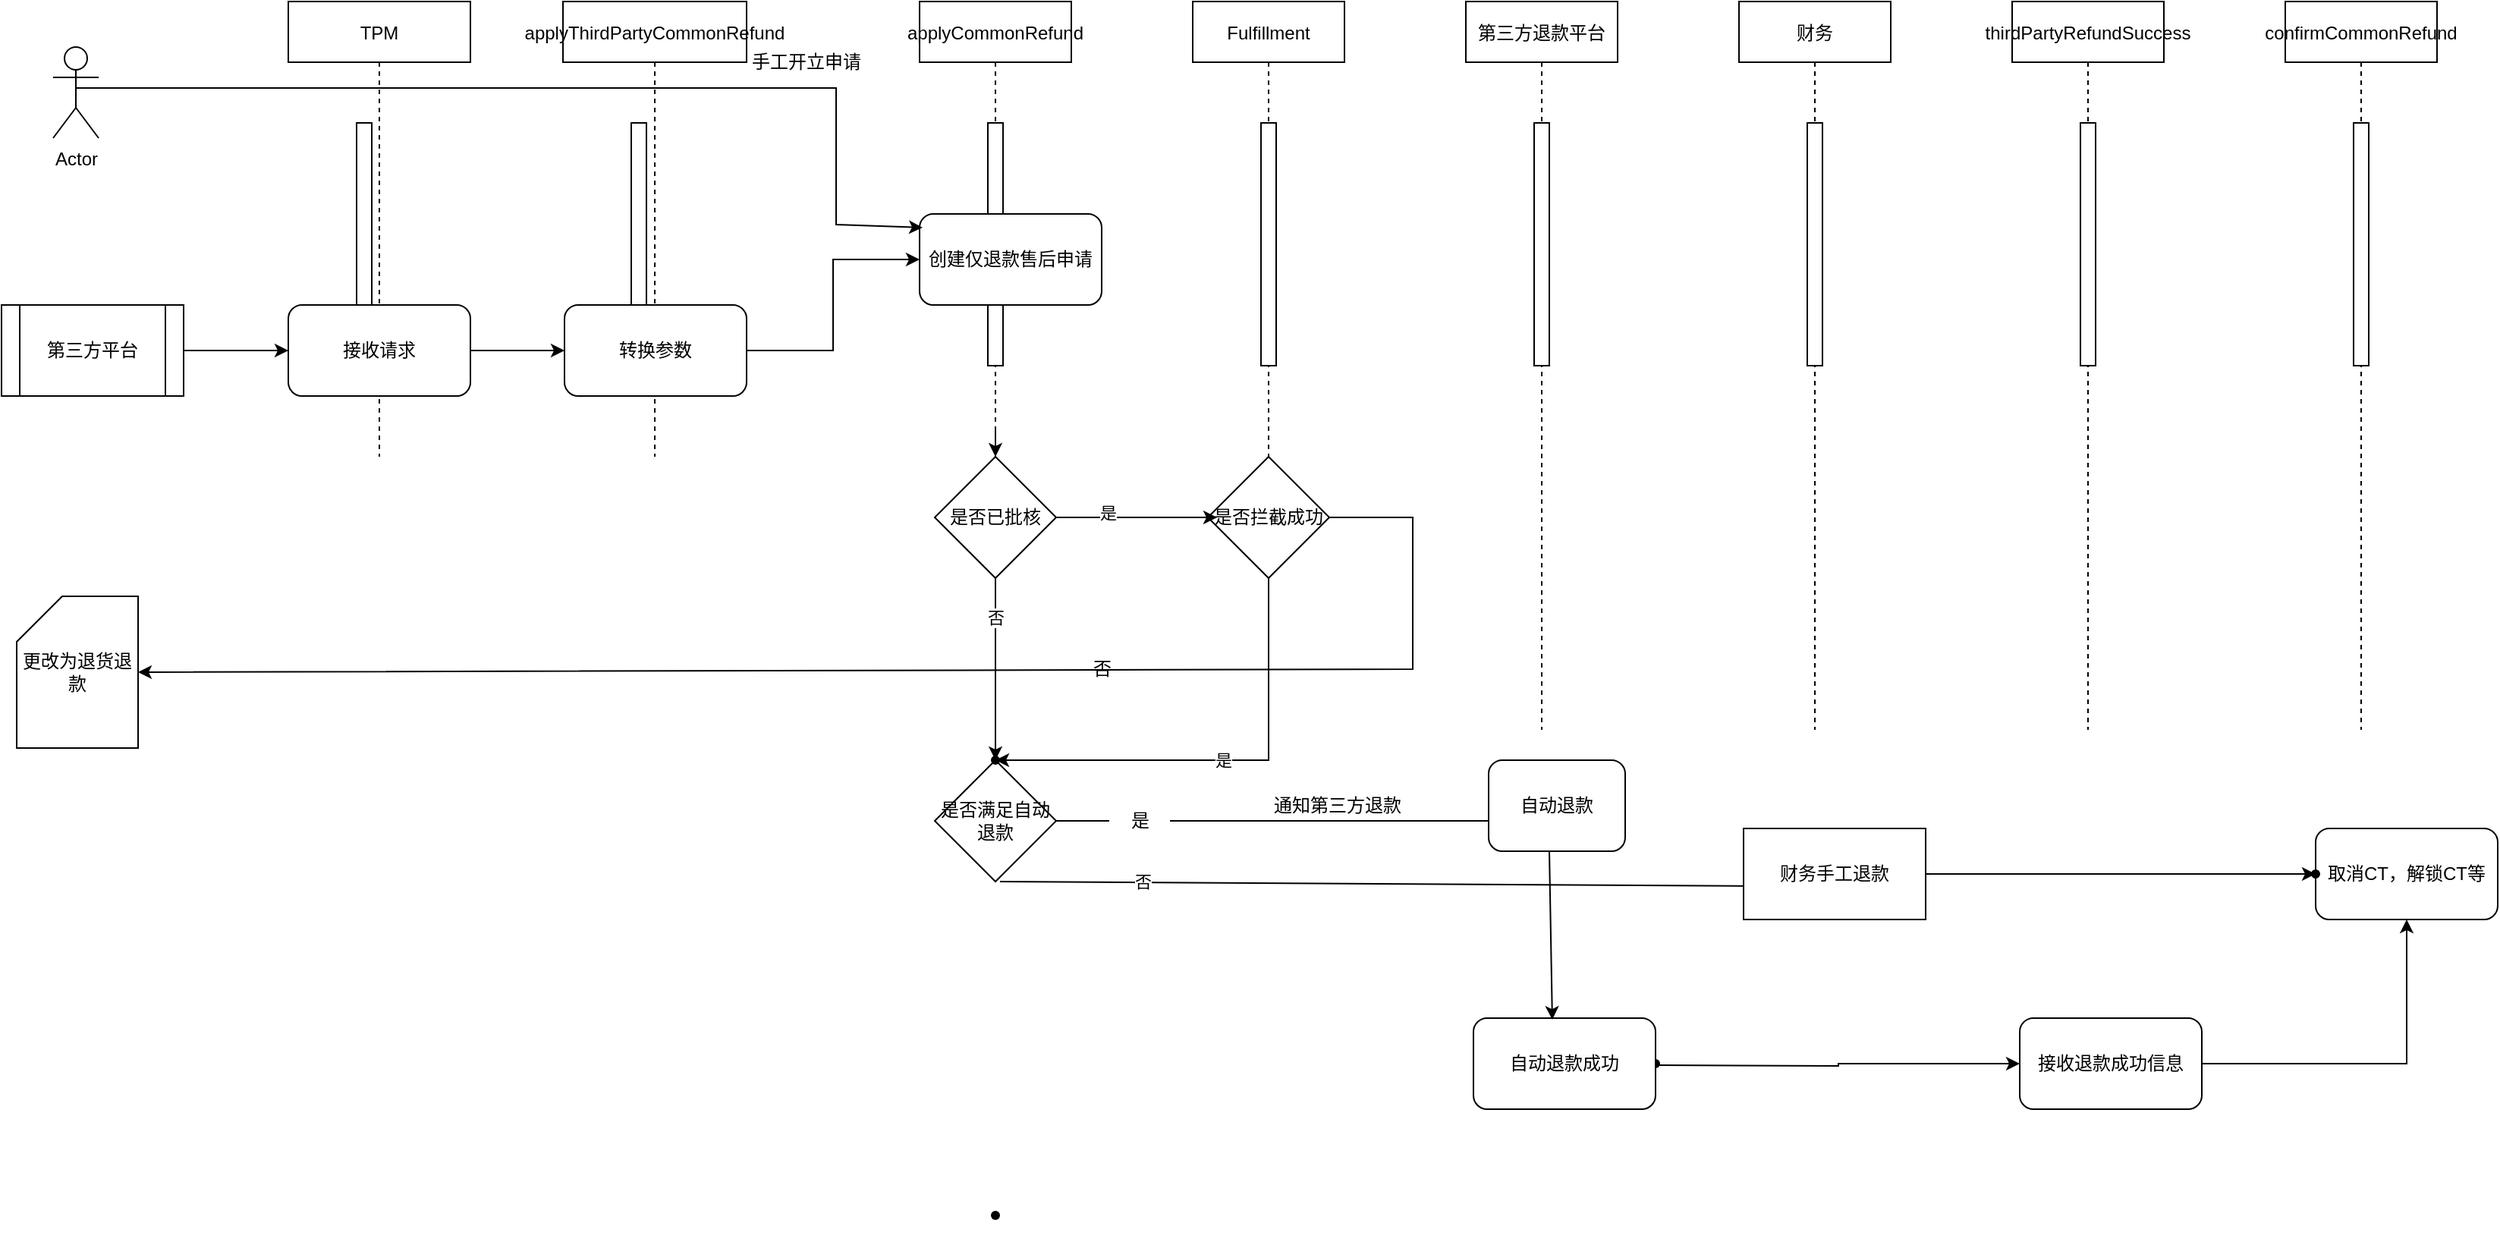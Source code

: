 <mxfile version="20.5.1" type="github">
  <diagram id="kgpKYQtTHZ0yAKxKKP6v" name="Page-1">
    <mxGraphModel dx="2272" dy="764" grid="1" gridSize="10" guides="1" tooltips="1" connect="1" arrows="1" fold="1" page="1" pageScale="1" pageWidth="850" pageHeight="1100" math="0" shadow="0">
      <root>
        <mxCell id="0" />
        <mxCell id="1" parent="0" />
        <mxCell id="pmX6JI21QYYrcLzVGX5t-22" value="" style="edgeStyle=orthogonalEdgeStyle;rounded=0;orthogonalLoop=1;jettySize=auto;html=1;" edge="1" parent="1" source="3nuBFxr9cyL0pnOWT2aG-5" target="pmX6JI21QYYrcLzVGX5t-21">
          <mxGeometry relative="1" as="geometry" />
        </mxCell>
        <mxCell id="3nuBFxr9cyL0pnOWT2aG-5" value="applyCommonRefund" style="shape=umlLifeline;perimeter=lifelinePerimeter;container=1;collapsible=0;recursiveResize=0;rounded=0;shadow=0;strokeWidth=1;" parent="1" vertex="1">
          <mxGeometry x="235" y="80" width="100" height="300" as="geometry" />
        </mxCell>
        <mxCell id="3nuBFxr9cyL0pnOWT2aG-6" value="" style="points=[];perimeter=orthogonalPerimeter;rounded=0;shadow=0;strokeWidth=1;" parent="3nuBFxr9cyL0pnOWT2aG-5" vertex="1">
          <mxGeometry x="45" y="80" width="10" height="160" as="geometry" />
        </mxCell>
        <mxCell id="pmX6JI21QYYrcLzVGX5t-162" value="创建仅退款售后申请" style="rounded=1;whiteSpace=wrap;html=1;" vertex="1" parent="3nuBFxr9cyL0pnOWT2aG-5">
          <mxGeometry y="140" width="120" height="60" as="geometry" />
        </mxCell>
        <mxCell id="pmX6JI21QYYrcLzVGX5t-1" value="Fulfillment" style="shape=umlLifeline;perimeter=lifelinePerimeter;container=1;collapsible=0;recursiveResize=0;rounded=0;shadow=0;strokeWidth=1;" vertex="1" parent="1">
          <mxGeometry x="415" y="80" width="100" height="480" as="geometry" />
        </mxCell>
        <mxCell id="pmX6JI21QYYrcLzVGX5t-2" value="" style="points=[];perimeter=orthogonalPerimeter;rounded=0;shadow=0;strokeWidth=1;" vertex="1" parent="pmX6JI21QYYrcLzVGX5t-1">
          <mxGeometry x="45" y="80" width="10" height="160" as="geometry" />
        </mxCell>
        <mxCell id="pmX6JI21QYYrcLzVGX5t-68" value="" style="shape=waypoint;sketch=0;size=6;pointerEvents=1;points=[];fillColor=default;resizable=0;rotatable=0;perimeter=centerPerimeter;snapToPoint=1;rounded=0;shadow=0;strokeWidth=1;" vertex="1" parent="pmX6JI21QYYrcLzVGX5t-1">
          <mxGeometry x="5" y="320" width="40" height="40" as="geometry" />
        </mxCell>
        <mxCell id="pmX6JI21QYYrcLzVGX5t-52" value="是否拦截成功" style="rhombus;whiteSpace=wrap;html=1;sketch=0;rounded=0;shadow=0;strokeWidth=1;" vertex="1" parent="pmX6JI21QYYrcLzVGX5t-1">
          <mxGeometry x="10" y="300" width="80" height="80" as="geometry" />
        </mxCell>
        <mxCell id="pmX6JI21QYYrcLzVGX5t-4" value="第三方退款平台" style="shape=umlLifeline;perimeter=lifelinePerimeter;container=1;collapsible=0;recursiveResize=0;rounded=0;shadow=0;strokeWidth=1;" vertex="1" parent="1">
          <mxGeometry x="595" y="80" width="100" height="480" as="geometry" />
        </mxCell>
        <mxCell id="pmX6JI21QYYrcLzVGX5t-5" value="" style="points=[];perimeter=orthogonalPerimeter;rounded=0;shadow=0;strokeWidth=1;" vertex="1" parent="pmX6JI21QYYrcLzVGX5t-4">
          <mxGeometry x="45" y="80" width="10" height="160" as="geometry" />
        </mxCell>
        <mxCell id="pmX6JI21QYYrcLzVGX5t-11" value="Actor" style="shape=umlActor;verticalLabelPosition=bottom;verticalAlign=top;html=1;outlineConnect=0;" vertex="1" parent="1">
          <mxGeometry x="-336" y="110" width="30" height="60" as="geometry" />
        </mxCell>
        <mxCell id="pmX6JI21QYYrcLzVGX5t-17" value="" style="endArrow=classic;html=1;rounded=0;exitX=0.5;exitY=0.5;exitDx=0;exitDy=0;exitPerimeter=0;entryX=0.017;entryY=0.15;entryDx=0;entryDy=0;entryPerimeter=0;" edge="1" parent="1" target="pmX6JI21QYYrcLzVGX5t-162">
          <mxGeometry width="50" height="50" relative="1" as="geometry">
            <mxPoint x="-321" y="137" as="sourcePoint" />
            <mxPoint x="235" y="232" as="targetPoint" />
            <Array as="points">
              <mxPoint x="180" y="137" />
              <mxPoint x="180" y="227" />
            </Array>
          </mxGeometry>
        </mxCell>
        <mxCell id="pmX6JI21QYYrcLzVGX5t-19" value="手工开立申请" style="text;html=1;align=center;verticalAlign=middle;resizable=0;points=[];autosize=1;strokeColor=none;fillColor=none;" vertex="1" parent="1">
          <mxGeometry x="110" y="105" width="100" height="30" as="geometry" />
        </mxCell>
        <mxCell id="pmX6JI21QYYrcLzVGX5t-69" value="" style="edgeStyle=orthogonalEdgeStyle;rounded=0;orthogonalLoop=1;jettySize=auto;html=1;" edge="1" parent="1">
          <mxGeometry relative="1" as="geometry">
            <mxPoint x="316" y="420" as="sourcePoint" />
            <mxPoint x="431" y="420" as="targetPoint" />
          </mxGeometry>
        </mxCell>
        <mxCell id="pmX6JI21QYYrcLzVGX5t-72" value="是" style="edgeLabel;html=1;align=center;verticalAlign=middle;resizable=0;points=[];" vertex="1" connectable="0" parent="pmX6JI21QYYrcLzVGX5t-69">
          <mxGeometry x="-0.252" y="3" relative="1" as="geometry">
            <mxPoint as="offset" />
          </mxGeometry>
        </mxCell>
        <mxCell id="pmX6JI21QYYrcLzVGX5t-21" value="是否已批核" style="rhombus;whiteSpace=wrap;html=1;rounded=0;shadow=0;strokeWidth=1;" vertex="1" parent="1">
          <mxGeometry x="245" y="380" width="80" height="80" as="geometry" />
        </mxCell>
        <mxCell id="pmX6JI21QYYrcLzVGX5t-101" value="" style="edgeStyle=orthogonalEdgeStyle;rounded=0;orthogonalLoop=1;jettySize=auto;html=1;startArrow=none;" edge="1" parent="1" source="pmX6JI21QYYrcLzVGX5t-115">
          <mxGeometry relative="1" as="geometry">
            <mxPoint x="640" y="620" as="targetPoint" />
          </mxGeometry>
        </mxCell>
        <mxCell id="pmX6JI21QYYrcLzVGX5t-66" value="是否满足自动退款" style="rhombus;whiteSpace=wrap;html=1;sketch=0;rounded=0;shadow=0;strokeWidth=1;" vertex="1" parent="1">
          <mxGeometry x="245" y="580" width="80" height="80" as="geometry" />
        </mxCell>
        <mxCell id="pmX6JI21QYYrcLzVGX5t-70" value="" style="shape=waypoint;sketch=0;size=6;pointerEvents=1;points=[];fillColor=default;resizable=0;rotatable=0;perimeter=centerPerimeter;snapToPoint=1;rounded=0;shadow=0;strokeWidth=1;" vertex="1" parent="1">
          <mxGeometry x="265" y="560" width="40" height="40" as="geometry" />
        </mxCell>
        <mxCell id="pmX6JI21QYYrcLzVGX5t-73" value="否" style="text;html=1;align=center;verticalAlign=middle;resizable=0;points=[];autosize=1;strokeColor=none;fillColor=none;" vertex="1" parent="1">
          <mxGeometry x="335" y="505" width="40" height="30" as="geometry" />
        </mxCell>
        <mxCell id="pmX6JI21QYYrcLzVGX5t-82" value="财务" style="shape=umlLifeline;perimeter=lifelinePerimeter;container=1;collapsible=0;recursiveResize=0;rounded=0;shadow=0;strokeWidth=1;" vertex="1" parent="1">
          <mxGeometry x="775" y="80" width="100" height="480" as="geometry" />
        </mxCell>
        <mxCell id="pmX6JI21QYYrcLzVGX5t-83" value="" style="points=[];perimeter=orthogonalPerimeter;rounded=0;shadow=0;strokeWidth=1;" vertex="1" parent="pmX6JI21QYYrcLzVGX5t-82">
          <mxGeometry x="45" y="80" width="10" height="160" as="geometry" />
        </mxCell>
        <mxCell id="pmX6JI21QYYrcLzVGX5t-85" value="thirdPartyRefundSuccess" style="shape=umlLifeline;perimeter=lifelinePerimeter;container=1;collapsible=0;recursiveResize=0;rounded=0;shadow=0;strokeWidth=1;" vertex="1" parent="1">
          <mxGeometry x="955" y="80" width="100" height="480" as="geometry" />
        </mxCell>
        <mxCell id="pmX6JI21QYYrcLzVGX5t-86" value="" style="points=[];perimeter=orthogonalPerimeter;rounded=0;shadow=0;strokeWidth=1;" vertex="1" parent="pmX6JI21QYYrcLzVGX5t-85">
          <mxGeometry x="45" y="80" width="10" height="160" as="geometry" />
        </mxCell>
        <mxCell id="pmX6JI21QYYrcLzVGX5t-102" value="通知第三方退款" style="text;html=1;align=center;verticalAlign=middle;resizable=0;points=[];autosize=1;strokeColor=none;fillColor=none;" vertex="1" parent="1">
          <mxGeometry x="455" y="595" width="110" height="30" as="geometry" />
        </mxCell>
        <mxCell id="pmX6JI21QYYrcLzVGX5t-109" value="" style="shape=waypoint;sketch=0;size=6;pointerEvents=1;points=[];fillColor=default;resizable=0;rotatable=0;perimeter=centerPerimeter;snapToPoint=1;rounded=0;shadow=0;strokeWidth=1;" vertex="1" parent="1">
          <mxGeometry x="265" y="860" width="40" height="40" as="geometry" />
        </mxCell>
        <mxCell id="pmX6JI21QYYrcLzVGX5t-114" value="" style="endArrow=classic;html=1;rounded=0;exitX=0.5;exitY=1;exitDx=0;exitDy=0;entryX=-0.017;entryY=0.633;entryDx=0;entryDy=0;entryPerimeter=0;" edge="1" parent="1">
          <mxGeometry width="50" height="50" relative="1" as="geometry">
            <mxPoint x="288" y="660" as="sourcePoint" />
            <mxPoint x="790.96" y="662.98" as="targetPoint" />
          </mxGeometry>
        </mxCell>
        <mxCell id="pmX6JI21QYYrcLzVGX5t-118" value="否" style="edgeLabel;html=1;align=center;verticalAlign=middle;resizable=0;points=[];" vertex="1" connectable="0" parent="pmX6JI21QYYrcLzVGX5t-114">
          <mxGeometry x="-0.626" y="1" relative="1" as="geometry">
            <mxPoint as="offset" />
          </mxGeometry>
        </mxCell>
        <mxCell id="pmX6JI21QYYrcLzVGX5t-115" value="是" style="text;html=1;align=center;verticalAlign=middle;resizable=0;points=[];autosize=1;strokeColor=none;fillColor=none;" vertex="1" parent="1">
          <mxGeometry x="360" y="605" width="40" height="30" as="geometry" />
        </mxCell>
        <mxCell id="pmX6JI21QYYrcLzVGX5t-117" value="" style="edgeStyle=orthogonalEdgeStyle;rounded=0;orthogonalLoop=1;jettySize=auto;html=1;endArrow=none;" edge="1" parent="1" source="pmX6JI21QYYrcLzVGX5t-66" target="pmX6JI21QYYrcLzVGX5t-115">
          <mxGeometry relative="1" as="geometry">
            <mxPoint x="325" y="620" as="sourcePoint" />
            <mxPoint x="640" y="620" as="targetPoint" />
          </mxGeometry>
        </mxCell>
        <mxCell id="pmX6JI21QYYrcLzVGX5t-121" value="是" style="endArrow=classic;html=1;rounded=0;exitX=0.5;exitY=1;exitDx=0;exitDy=0;entryX=0.525;entryY=0.45;entryDx=0;entryDy=0;entryPerimeter=0;" edge="1" parent="1" source="pmX6JI21QYYrcLzVGX5t-52" target="pmX6JI21QYYrcLzVGX5t-70">
          <mxGeometry width="50" height="50" relative="1" as="geometry">
            <mxPoint x="470" y="460" as="sourcePoint" />
            <mxPoint x="279" y="480" as="targetPoint" />
            <Array as="points">
              <mxPoint x="465" y="580" />
            </Array>
          </mxGeometry>
        </mxCell>
        <mxCell id="pmX6JI21QYYrcLzVGX5t-123" value="更改为退货退款" style="shape=card;whiteSpace=wrap;html=1;" vertex="1" parent="1">
          <mxGeometry x="-360" y="472" width="80" height="100" as="geometry" />
        </mxCell>
        <mxCell id="pmX6JI21QYYrcLzVGX5t-124" value="" style="endArrow=classic;html=1;rounded=0;exitX=0.5;exitY=1;exitDx=0;exitDy=0;entryX=0.575;entryY=0.375;entryDx=0;entryDy=0;entryPerimeter=0;" edge="1" parent="1" source="pmX6JI21QYYrcLzVGX5t-21" target="pmX6JI21QYYrcLzVGX5t-70">
          <mxGeometry width="50" height="50" relative="1" as="geometry">
            <mxPoint x="290" y="470" as="sourcePoint" />
            <mxPoint x="660" y="360" as="targetPoint" />
          </mxGeometry>
        </mxCell>
        <mxCell id="pmX6JI21QYYrcLzVGX5t-125" value="否" style="edgeLabel;html=1;align=center;verticalAlign=middle;resizable=0;points=[];" vertex="1" connectable="0" parent="pmX6JI21QYYrcLzVGX5t-124">
          <mxGeometry x="-0.567" relative="1" as="geometry">
            <mxPoint as="offset" />
          </mxGeometry>
        </mxCell>
        <mxCell id="pmX6JI21QYYrcLzVGX5t-126" value="confirmCommonRefund" style="shape=umlLifeline;perimeter=lifelinePerimeter;container=1;collapsible=0;recursiveResize=0;rounded=0;shadow=0;strokeWidth=1;" vertex="1" parent="1">
          <mxGeometry x="1135" y="80" width="100" height="480" as="geometry" />
        </mxCell>
        <mxCell id="pmX6JI21QYYrcLzVGX5t-127" value="" style="points=[];perimeter=orthogonalPerimeter;rounded=0;shadow=0;strokeWidth=1;" vertex="1" parent="pmX6JI21QYYrcLzVGX5t-126">
          <mxGeometry x="45" y="80" width="10" height="160" as="geometry" />
        </mxCell>
        <mxCell id="pmX6JI21QYYrcLzVGX5t-132" value="" style="edgeStyle=orthogonalEdgeStyle;rounded=0;orthogonalLoop=1;jettySize=auto;html=1;entryX=0;entryY=0.5;entryDx=0;entryDy=0;" edge="1" parent="1" target="pmX6JI21QYYrcLzVGX5t-140">
          <mxGeometry relative="1" as="geometry">
            <mxPoint x="720" y="781" as="sourcePoint" />
            <mxPoint x="1000" y="781" as="targetPoint" />
          </mxGeometry>
        </mxCell>
        <mxCell id="pmX6JI21QYYrcLzVGX5t-129" value="" style="shape=waypoint;sketch=0;size=6;pointerEvents=1;points=[];fillColor=default;resizable=0;rotatable=0;perimeter=centerPerimeter;snapToPoint=1;rounded=0;shadow=0;strokeWidth=1;" vertex="1" parent="1">
          <mxGeometry x="700" y="760" width="40" height="40" as="geometry" />
        </mxCell>
        <mxCell id="pmX6JI21QYYrcLzVGX5t-144" value="" style="edgeStyle=orthogonalEdgeStyle;rounded=0;orthogonalLoop=1;jettySize=auto;html=1;" edge="1" parent="1" source="pmX6JI21QYYrcLzVGX5t-133" target="pmX6JI21QYYrcLzVGX5t-143">
          <mxGeometry relative="1" as="geometry" />
        </mxCell>
        <mxCell id="pmX6JI21QYYrcLzVGX5t-133" value="财务手工退款" style="whiteSpace=wrap;html=1;" vertex="1" parent="1">
          <mxGeometry x="778" y="625" width="120" height="60" as="geometry" />
        </mxCell>
        <mxCell id="pmX6JI21QYYrcLzVGX5t-134" value="" style="shape=waypoint;sketch=0;size=6;pointerEvents=1;points=[];fillColor=default;resizable=0;rotatable=0;perimeter=centerPerimeter;snapToPoint=1;" vertex="1" parent="1">
          <mxGeometry x="1170" y="625" width="40" height="40" as="geometry" />
        </mxCell>
        <mxCell id="pmX6JI21QYYrcLzVGX5t-136" value="自动退款" style="rounded=1;whiteSpace=wrap;html=1;" vertex="1" parent="1">
          <mxGeometry x="610" y="580" width="90" height="60" as="geometry" />
        </mxCell>
        <mxCell id="pmX6JI21QYYrcLzVGX5t-138" value="自动退款成功" style="rounded=1;whiteSpace=wrap;html=1;" vertex="1" parent="1">
          <mxGeometry x="600" y="750" width="120" height="60" as="geometry" />
        </mxCell>
        <mxCell id="pmX6JI21QYYrcLzVGX5t-139" value="" style="endArrow=classic;html=1;rounded=0;entryX=0.433;entryY=0.017;entryDx=0;entryDy=0;entryPerimeter=0;" edge="1" parent="1" target="pmX6JI21QYYrcLzVGX5t-138">
          <mxGeometry width="50" height="50" relative="1" as="geometry">
            <mxPoint x="650" y="640" as="sourcePoint" />
            <mxPoint x="700" y="590" as="targetPoint" />
          </mxGeometry>
        </mxCell>
        <mxCell id="pmX6JI21QYYrcLzVGX5t-142" value="" style="edgeStyle=orthogonalEdgeStyle;rounded=0;orthogonalLoop=1;jettySize=auto;html=1;" edge="1" parent="1" source="pmX6JI21QYYrcLzVGX5t-140" target="pmX6JI21QYYrcLzVGX5t-141">
          <mxGeometry relative="1" as="geometry" />
        </mxCell>
        <mxCell id="pmX6JI21QYYrcLzVGX5t-140" value="接收退款成功信息" style="rounded=1;whiteSpace=wrap;html=1;" vertex="1" parent="1">
          <mxGeometry x="960" y="750" width="120" height="60" as="geometry" />
        </mxCell>
        <mxCell id="pmX6JI21QYYrcLzVGX5t-141" value="取消CT，解锁CT等" style="rounded=1;whiteSpace=wrap;html=1;" vertex="1" parent="1">
          <mxGeometry x="1155" y="625" width="120" height="60" as="geometry" />
        </mxCell>
        <mxCell id="pmX6JI21QYYrcLzVGX5t-143" value="" style="shape=waypoint;sketch=0;size=6;pointerEvents=1;points=[];fillColor=default;resizable=0;rotatable=0;perimeter=centerPerimeter;snapToPoint=1;" vertex="1" parent="1">
          <mxGeometry x="1135" y="635" width="40" height="40" as="geometry" />
        </mxCell>
        <mxCell id="pmX6JI21QYYrcLzVGX5t-147" value="applyThirdPartyCommonRefund" style="shape=umlLifeline;perimeter=lifelinePerimeter;container=1;collapsible=0;recursiveResize=0;rounded=0;shadow=0;strokeWidth=1;" vertex="1" parent="1">
          <mxGeometry y="80" width="121" height="300" as="geometry" />
        </mxCell>
        <mxCell id="pmX6JI21QYYrcLzVGX5t-148" value="" style="points=[];perimeter=orthogonalPerimeter;rounded=0;shadow=0;strokeWidth=1;" vertex="1" parent="pmX6JI21QYYrcLzVGX5t-147">
          <mxGeometry x="45" y="80" width="10" height="160" as="geometry" />
        </mxCell>
        <mxCell id="pmX6JI21QYYrcLzVGX5t-159" value="转换参数" style="rounded=1;whiteSpace=wrap;html=1;" vertex="1" parent="pmX6JI21QYYrcLzVGX5t-147">
          <mxGeometry x="1" y="200" width="120" height="60" as="geometry" />
        </mxCell>
        <mxCell id="pmX6JI21QYYrcLzVGX5t-150" value="TPM" style="shape=umlLifeline;perimeter=lifelinePerimeter;container=1;collapsible=0;recursiveResize=0;rounded=0;shadow=0;strokeWidth=1;" vertex="1" parent="1">
          <mxGeometry x="-181" y="80" width="120" height="300" as="geometry" />
        </mxCell>
        <mxCell id="pmX6JI21QYYrcLzVGX5t-151" value="" style="points=[];perimeter=orthogonalPerimeter;rounded=0;shadow=0;strokeWidth=1;" vertex="1" parent="pmX6JI21QYYrcLzVGX5t-150">
          <mxGeometry x="45" y="80" width="10" height="160" as="geometry" />
        </mxCell>
        <mxCell id="pmX6JI21QYYrcLzVGX5t-158" value="接收请求" style="rounded=1;whiteSpace=wrap;html=1;" vertex="1" parent="pmX6JI21QYYrcLzVGX5t-150">
          <mxGeometry y="200" width="120" height="60" as="geometry" />
        </mxCell>
        <mxCell id="pmX6JI21QYYrcLzVGX5t-160" value="" style="edgeStyle=orthogonalEdgeStyle;rounded=0;orthogonalLoop=1;jettySize=auto;html=1;" edge="1" parent="1" source="pmX6JI21QYYrcLzVGX5t-155" target="pmX6JI21QYYrcLzVGX5t-158">
          <mxGeometry relative="1" as="geometry" />
        </mxCell>
        <mxCell id="pmX6JI21QYYrcLzVGX5t-155" value="第三方平台" style="shape=process;whiteSpace=wrap;html=1;backgroundOutline=1;" vertex="1" parent="1">
          <mxGeometry x="-370" y="280" width="120" height="60" as="geometry" />
        </mxCell>
        <mxCell id="pmX6JI21QYYrcLzVGX5t-120" value="" style="endArrow=classic;html=1;rounded=0;entryX=1;entryY=0.5;entryDx=0;entryDy=0;entryPerimeter=0;exitX=1;exitY=0.5;exitDx=0;exitDy=0;" edge="1" parent="1" source="pmX6JI21QYYrcLzVGX5t-52" target="pmX6JI21QYYrcLzVGX5t-123">
          <mxGeometry width="50" height="50" relative="1" as="geometry">
            <mxPoint x="560" y="420" as="sourcePoint" />
            <mxPoint x="-270" y="530" as="targetPoint" />
            <Array as="points">
              <mxPoint x="560" y="420" />
              <mxPoint x="560" y="520" />
            </Array>
          </mxGeometry>
        </mxCell>
        <mxCell id="pmX6JI21QYYrcLzVGX5t-161" value="" style="edgeStyle=orthogonalEdgeStyle;rounded=0;orthogonalLoop=1;jettySize=auto;html=1;" edge="1" parent="1" source="pmX6JI21QYYrcLzVGX5t-158" target="pmX6JI21QYYrcLzVGX5t-159">
          <mxGeometry relative="1" as="geometry" />
        </mxCell>
        <mxCell id="pmX6JI21QYYrcLzVGX5t-163" value="" style="edgeStyle=orthogonalEdgeStyle;rounded=0;orthogonalLoop=1;jettySize=auto;html=1;" edge="1" parent="1" source="pmX6JI21QYYrcLzVGX5t-159" target="pmX6JI21QYYrcLzVGX5t-162">
          <mxGeometry relative="1" as="geometry" />
        </mxCell>
      </root>
    </mxGraphModel>
  </diagram>
</mxfile>
